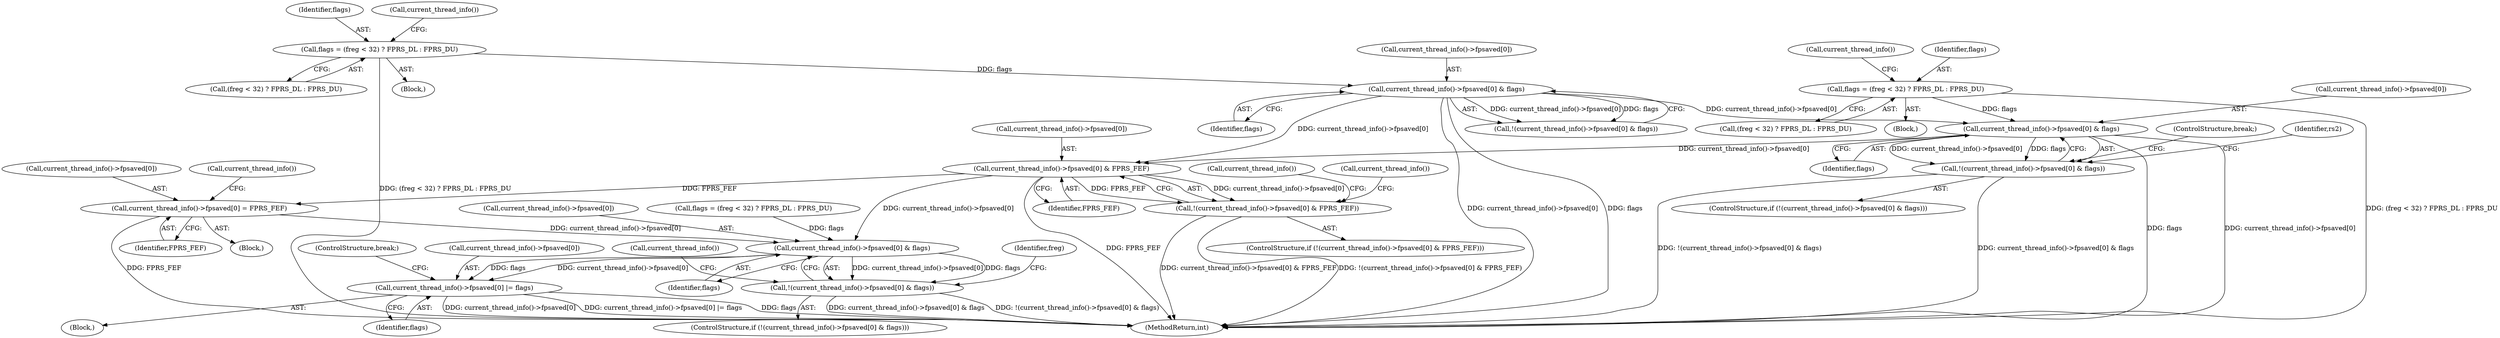 digraph "0_linux_a8b0ca17b80e92faab46ee7179ba9e99ccb61233_42@API" {
"1001209" [label="(Call,current_thread_info()->fpsaved[0] & flags)"];
"1001114" [label="(Call,current_thread_info()->fpsaved[0] & flags)"];
"1001104" [label="(Call,flags = (freg < 32) ? FPRS_DL : FPRS_DU)"];
"1001199" [label="(Call,flags = (freg < 32) ? FPRS_DL : FPRS_DU)"];
"1001208" [label="(Call,!(current_thread_info()->fpsaved[0] & flags))"];
"1001308" [label="(Call,current_thread_info()->fpsaved[0] & FPRS_FEF)"];
"1001307" [label="(Call,!(current_thread_info()->fpsaved[0] & FPRS_FEF))"];
"1001316" [label="(Call,current_thread_info()->fpsaved[0] = FPRS_FEF)"];
"1001332" [label="(Call,current_thread_info()->fpsaved[0] & flags)"];
"1001331" [label="(Call,!(current_thread_info()->fpsaved[0] & flags))"];
"1001365" [label="(Call,current_thread_info()->fpsaved[0] |= flags)"];
"1001105" [label="(Identifier,flags)"];
"1001222" [label="(ControlStructure,break;)"];
"1001372" [label="(ControlStructure,break;)"];
"1001212" [label="(Call,current_thread_info())"];
"1001317" [label="(Call,current_thread_info()->fpsaved[0])"];
"1001333" [label="(Call,current_thread_info()->fpsaved[0])"];
"1001895" [label="(MethodReturn,int)"];
"1001322" [label="(Identifier,FPRS_FEF)"];
"1001258" [label="(Block,)"];
"1001215" [label="(Identifier,flags)"];
"1001064" [label="(Block,)"];
"1001332" [label="(Call,current_thread_info()->fpsaved[0] & flags)"];
"1001201" [label="(Call,(freg < 32) ? FPRS_DL : FPRS_DU)"];
"1001117" [label="(Call,current_thread_info())"];
"1001208" [label="(Call,!(current_thread_info()->fpsaved[0] & flags))"];
"1001114" [label="(Call,current_thread_info()->fpsaved[0] & flags)"];
"1001106" [label="(Call,(freg < 32) ? FPRS_DL : FPRS_DU)"];
"1001326" [label="(Call,current_thread_info())"];
"1001368" [label="(Call,current_thread_info())"];
"1001338" [label="(Identifier,flags)"];
"1001207" [label="(ControlStructure,if (!(current_thread_info()->fpsaved[0] & flags)))"];
"1001199" [label="(Call,flags = (freg < 32) ? FPRS_DL : FPRS_DU)"];
"1001209" [label="(Call,current_thread_info()->fpsaved[0] & flags)"];
"1001307" [label="(Call,!(current_thread_info()->fpsaved[0] & FPRS_FEF))"];
"1001217" [label="(Identifier,rs2)"];
"1001200" [label="(Identifier,flags)"];
"1001104" [label="(Call,flags = (freg < 32) ? FPRS_DL : FPRS_DU)"];
"1001342" [label="(Identifier,freg)"];
"1001366" [label="(Call,current_thread_info()->fpsaved[0])"];
"1001365" [label="(Call,current_thread_info()->fpsaved[0] |= flags)"];
"1001159" [label="(Block,)"];
"1001113" [label="(Call,!(current_thread_info()->fpsaved[0] & flags))"];
"1001316" [label="(Call,current_thread_info()->fpsaved[0] = FPRS_FEF)"];
"1001298" [label="(Call,flags = (freg < 32) ? FPRS_DL : FPRS_DU)"];
"1001120" [label="(Identifier,flags)"];
"1001115" [label="(Call,current_thread_info()->fpsaved[0])"];
"1001371" [label="(Identifier,flags)"];
"1001308" [label="(Call,current_thread_info()->fpsaved[0] & FPRS_FEF)"];
"1001330" [label="(ControlStructure,if (!(current_thread_info()->fpsaved[0] & flags)))"];
"1001306" [label="(ControlStructure,if (!(current_thread_info()->fpsaved[0] & FPRS_FEF)))"];
"1001335" [label="(Call,current_thread_info())"];
"1001309" [label="(Call,current_thread_info()->fpsaved[0])"];
"1001210" [label="(Call,current_thread_info()->fpsaved[0])"];
"1001314" [label="(Identifier,FPRS_FEF)"];
"1001319" [label="(Call,current_thread_info())"];
"1001331" [label="(Call,!(current_thread_info()->fpsaved[0] & flags))"];
"1001315" [label="(Block,)"];
"1001209" -> "1001208"  [label="AST: "];
"1001209" -> "1001215"  [label="CFG: "];
"1001210" -> "1001209"  [label="AST: "];
"1001215" -> "1001209"  [label="AST: "];
"1001208" -> "1001209"  [label="CFG: "];
"1001209" -> "1001895"  [label="DDG: flags"];
"1001209" -> "1001895"  [label="DDG: current_thread_info()->fpsaved[0]"];
"1001209" -> "1001208"  [label="DDG: current_thread_info()->fpsaved[0]"];
"1001209" -> "1001208"  [label="DDG: flags"];
"1001114" -> "1001209"  [label="DDG: current_thread_info()->fpsaved[0]"];
"1001199" -> "1001209"  [label="DDG: flags"];
"1001209" -> "1001308"  [label="DDG: current_thread_info()->fpsaved[0]"];
"1001114" -> "1001113"  [label="AST: "];
"1001114" -> "1001120"  [label="CFG: "];
"1001115" -> "1001114"  [label="AST: "];
"1001120" -> "1001114"  [label="AST: "];
"1001113" -> "1001114"  [label="CFG: "];
"1001114" -> "1001895"  [label="DDG: current_thread_info()->fpsaved[0]"];
"1001114" -> "1001895"  [label="DDG: flags"];
"1001114" -> "1001113"  [label="DDG: current_thread_info()->fpsaved[0]"];
"1001114" -> "1001113"  [label="DDG: flags"];
"1001104" -> "1001114"  [label="DDG: flags"];
"1001114" -> "1001308"  [label="DDG: current_thread_info()->fpsaved[0]"];
"1001104" -> "1001064"  [label="AST: "];
"1001104" -> "1001106"  [label="CFG: "];
"1001105" -> "1001104"  [label="AST: "];
"1001106" -> "1001104"  [label="AST: "];
"1001117" -> "1001104"  [label="CFG: "];
"1001104" -> "1001895"  [label="DDG: (freg < 32) ? FPRS_DL : FPRS_DU"];
"1001199" -> "1001159"  [label="AST: "];
"1001199" -> "1001201"  [label="CFG: "];
"1001200" -> "1001199"  [label="AST: "];
"1001201" -> "1001199"  [label="AST: "];
"1001212" -> "1001199"  [label="CFG: "];
"1001199" -> "1001895"  [label="DDG: (freg < 32) ? FPRS_DL : FPRS_DU"];
"1001208" -> "1001207"  [label="AST: "];
"1001217" -> "1001208"  [label="CFG: "];
"1001222" -> "1001208"  [label="CFG: "];
"1001208" -> "1001895"  [label="DDG: current_thread_info()->fpsaved[0] & flags"];
"1001208" -> "1001895"  [label="DDG: !(current_thread_info()->fpsaved[0] & flags)"];
"1001308" -> "1001307"  [label="AST: "];
"1001308" -> "1001314"  [label="CFG: "];
"1001309" -> "1001308"  [label="AST: "];
"1001314" -> "1001308"  [label="AST: "];
"1001307" -> "1001308"  [label="CFG: "];
"1001308" -> "1001895"  [label="DDG: FPRS_FEF"];
"1001308" -> "1001307"  [label="DDG: current_thread_info()->fpsaved[0]"];
"1001308" -> "1001307"  [label="DDG: FPRS_FEF"];
"1001308" -> "1001316"  [label="DDG: FPRS_FEF"];
"1001308" -> "1001332"  [label="DDG: current_thread_info()->fpsaved[0]"];
"1001307" -> "1001306"  [label="AST: "];
"1001319" -> "1001307"  [label="CFG: "];
"1001335" -> "1001307"  [label="CFG: "];
"1001307" -> "1001895"  [label="DDG: current_thread_info()->fpsaved[0] & FPRS_FEF"];
"1001307" -> "1001895"  [label="DDG: !(current_thread_info()->fpsaved[0] & FPRS_FEF)"];
"1001316" -> "1001315"  [label="AST: "];
"1001316" -> "1001322"  [label="CFG: "];
"1001317" -> "1001316"  [label="AST: "];
"1001322" -> "1001316"  [label="AST: "];
"1001326" -> "1001316"  [label="CFG: "];
"1001316" -> "1001895"  [label="DDG: FPRS_FEF"];
"1001316" -> "1001332"  [label="DDG: current_thread_info()->fpsaved[0]"];
"1001332" -> "1001331"  [label="AST: "];
"1001332" -> "1001338"  [label="CFG: "];
"1001333" -> "1001332"  [label="AST: "];
"1001338" -> "1001332"  [label="AST: "];
"1001331" -> "1001332"  [label="CFG: "];
"1001332" -> "1001331"  [label="DDG: current_thread_info()->fpsaved[0]"];
"1001332" -> "1001331"  [label="DDG: flags"];
"1001298" -> "1001332"  [label="DDG: flags"];
"1001332" -> "1001365"  [label="DDG: current_thread_info()->fpsaved[0]"];
"1001332" -> "1001365"  [label="DDG: flags"];
"1001331" -> "1001330"  [label="AST: "];
"1001342" -> "1001331"  [label="CFG: "];
"1001368" -> "1001331"  [label="CFG: "];
"1001331" -> "1001895"  [label="DDG: current_thread_info()->fpsaved[0] & flags"];
"1001331" -> "1001895"  [label="DDG: !(current_thread_info()->fpsaved[0] & flags)"];
"1001365" -> "1001258"  [label="AST: "];
"1001365" -> "1001371"  [label="CFG: "];
"1001366" -> "1001365"  [label="AST: "];
"1001371" -> "1001365"  [label="AST: "];
"1001372" -> "1001365"  [label="CFG: "];
"1001365" -> "1001895"  [label="DDG: flags"];
"1001365" -> "1001895"  [label="DDG: current_thread_info()->fpsaved[0]"];
"1001365" -> "1001895"  [label="DDG: current_thread_info()->fpsaved[0] |= flags"];
}
